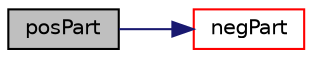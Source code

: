 digraph "posPart"
{
  bgcolor="transparent";
  edge [fontname="Helvetica",fontsize="10",labelfontname="Helvetica",labelfontsize="10"];
  node [fontname="Helvetica",fontsize="10",shape=record];
  rankdir="LR";
  Node137653 [label="posPart",height=0.2,width=0.4,color="black", fillcolor="grey75", style="filled", fontcolor="black"];
  Node137653 -> Node137654 [color="midnightblue",fontsize="10",style="solid",fontname="Helvetica"];
  Node137654 [label="negPart",height=0.2,width=0.4,color="red",URL="$a21851.html#a7eb48153d967d618826a27dd19d4a0de"];
}
